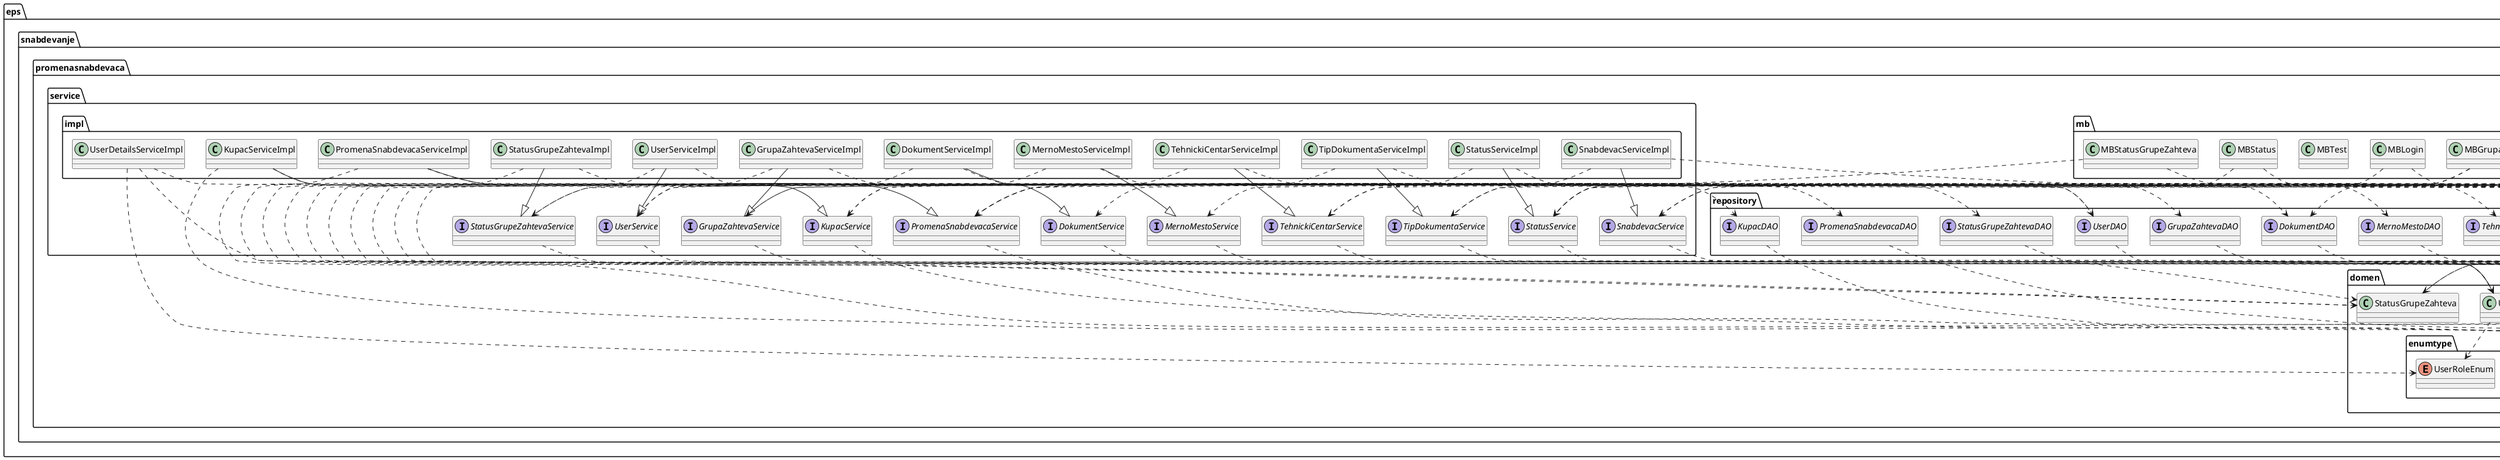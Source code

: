 @startuml
class eps.snabdevanje.promenasnabdevaca.config.MainWebAppInitializer
class eps.snabdevanje.promenasnabdevaca.config.SpringSecurityConfig
class eps.snabdevanje.promenasnabdevaca.config.TransPersistenceJPAConfig
class eps.snabdevanje.promenasnabdevaca.domen.Dokument
class eps.snabdevanje.promenasnabdevaca.domen.GrupaZahteva
class eps.snabdevanje.promenasnabdevaca.domen.Kupac
class eps.snabdevanje.promenasnabdevaca.domen.KupacFizickoLice
class eps.snabdevanje.promenasnabdevaca.domen.KupacPravnoLice
class eps.snabdevanje.promenasnabdevaca.domen.MernoMesto
class eps.snabdevanje.promenasnabdevaca.domen.PromenaSnabdevaca
class eps.snabdevanje.promenasnabdevaca.domen.PromenaSnabdevacaDolazak
class eps.snabdevanje.promenasnabdevaca.domen.PromenaSnabdevacaOdlazak
class eps.snabdevanje.promenasnabdevaca.domen.Snabdevac
class eps.snabdevanje.promenasnabdevaca.domen.Status
class eps.snabdevanje.promenasnabdevaca.domen.StatusGrupeZahteva
class eps.snabdevanje.promenasnabdevaca.domen.TehnickiCentar
class eps.snabdevanje.promenasnabdevaca.domen.TipDokumenta
class eps.snabdevanje.promenasnabdevaca.domen.User
class eps.snabdevanje.promenasnabdevaca.lazyViews.LazyDataModelDokument
class eps.snabdevanje.promenasnabdevaca.lazyViews.LazyDataModelGrupaZahteva
class eps.snabdevanje.promenasnabdevaca.lazyViews.LazyDataModelKupac
class eps.snabdevanje.promenasnabdevaca.lazyViews.LazyDataModelMernoMesto
class eps.snabdevanje.promenasnabdevaca.lazyViews.LazyDataModelPromenaSnabdevaca
class eps.snabdevanje.promenasnabdevaca.lazyViews.LazyDataModelSnabdevac
class eps.snabdevanje.promenasnabdevaca.lazyViews.LazyDataModelTehnickiCentar
class eps.snabdevanje.promenasnabdevaca.lazyViews.LazyDataModelTipDokumenta
class eps.snabdevanje.promenasnabdevaca.lazyViews.LazyDataModelUser
class eps.snabdevanje.promenasnabdevaca.lazyViews.LazySorterPromenaSnabdevaca
class eps.snabdevanje.promenasnabdevaca.mb.MBDokument
class eps.snabdevanje.promenasnabdevaca.mb.MBFinProvera
class eps.snabdevanje.promenasnabdevaca.mb.MBGrupaZahteva
class eps.snabdevanje.promenasnabdevaca.mb.MBKupac
class eps.snabdevanje.promenasnabdevaca.mb.MBLogin
class eps.snabdevanje.promenasnabdevaca.mb.MBMernoMesto
class eps.snabdevanje.promenasnabdevaca.mb.MBPromenaSnabdevacaOdlazak
class eps.snabdevanje.promenasnabdevaca.mb.MBSnabdevac
class eps.snabdevanje.promenasnabdevaca.mb.MBStatus
class eps.snabdevanje.promenasnabdevaca.mb.MBStatusGrupeZahteva
class eps.snabdevanje.promenasnabdevaca.mb.MBTehnickiCentar
class eps.snabdevanje.promenasnabdevaca.mb.MBTest
class eps.snabdevanje.promenasnabdevaca.mb.MBTipDokumenta
class eps.snabdevanje.promenasnabdevaca.mb.MBUser
class eps.snabdevanje.promenasnabdevaca.service.impl.DokumentServiceImpl
class eps.snabdevanje.promenasnabdevaca.service.impl.GrupaZahtevaServiceImpl
class eps.snabdevanje.promenasnabdevaca.service.impl.KupacServiceImpl
class eps.snabdevanje.promenasnabdevaca.service.impl.MernoMestoServiceImpl
class eps.snabdevanje.promenasnabdevaca.service.impl.PromenaSnabdevacaServiceImpl
class eps.snabdevanje.promenasnabdevaca.service.impl.SnabdevacServiceImpl
class eps.snabdevanje.promenasnabdevaca.service.impl.StatusGrupeZahtevaImpl
class eps.snabdevanje.promenasnabdevaca.service.impl.StatusServiceImpl
class eps.snabdevanje.promenasnabdevaca.service.impl.TehnickiCentarServiceImpl
class eps.snabdevanje.promenasnabdevaca.service.impl.TipDokumentaServiceImpl
class eps.snabdevanje.promenasnabdevaca.service.impl.UserDetailsServiceImpl
class eps.snabdevanje.promenasnabdevaca.service.impl.UserServiceImpl
enum eps.snabdevanje.promenasnabdevaca.domen.enumtype.UserRoleEnum
interface eps.snabdevanje.promenasnabdevaca.repository.DokumentDAO
interface eps.snabdevanje.promenasnabdevaca.repository.GrupaZahtevaDAO
interface eps.snabdevanje.promenasnabdevaca.repository.KupacDAO
interface eps.snabdevanje.promenasnabdevaca.repository.MernoMestoDAO
interface eps.snabdevanje.promenasnabdevaca.repository.PromenaSnabdevacaDAO
interface eps.snabdevanje.promenasnabdevaca.repository.SnabdevacDAO
interface eps.snabdevanje.promenasnabdevaca.repository.StatusDAO
interface eps.snabdevanje.promenasnabdevaca.repository.StatusGrupeZahtevaDAO
interface eps.snabdevanje.promenasnabdevaca.repository.TehnickiCentarDAO
interface eps.snabdevanje.promenasnabdevaca.repository.TipDokumentaDAO
interface eps.snabdevanje.promenasnabdevaca.repository.UserDAO
interface eps.snabdevanje.promenasnabdevaca.service.DokumentService
interface eps.snabdevanje.promenasnabdevaca.service.GrupaZahtevaService
interface eps.snabdevanje.promenasnabdevaca.service.KupacService
interface eps.snabdevanje.promenasnabdevaca.service.MernoMestoService
interface eps.snabdevanje.promenasnabdevaca.service.PromenaSnabdevacaService
interface eps.snabdevanje.promenasnabdevaca.service.SnabdevacService
interface eps.snabdevanje.promenasnabdevaca.service.StatusGrupeZahtevaService
interface eps.snabdevanje.promenasnabdevaca.service.StatusService
interface eps.snabdevanje.promenasnabdevaca.service.TehnickiCentarService
interface eps.snabdevanje.promenasnabdevaca.service.TipDokumentaService
interface eps.snabdevanje.promenasnabdevaca.service.UserService
eps.snabdevanje.promenasnabdevaca.domen.KupacFizickoLice --|> eps.snabdevanje.promenasnabdevaca.domen.Kupac
eps.snabdevanje.promenasnabdevaca.domen.KupacPravnoLice --|> eps.snabdevanje.promenasnabdevaca.domen.Kupac
eps.snabdevanje.promenasnabdevaca.domen.PromenaSnabdevacaDolazak --|> eps.snabdevanje.promenasnabdevaca.domen.PromenaSnabdevaca
eps.snabdevanje.promenasnabdevaca.domen.PromenaSnabdevacaOdlazak --|> eps.snabdevanje.promenasnabdevaca.domen.PromenaSnabdevaca
eps.snabdevanje.promenasnabdevaca.domen.User ..> eps.snabdevanje.promenasnabdevaca.domen.enumtype.UserRoleEnum
eps.snabdevanje.promenasnabdevaca.lazyViews.LazyDataModelDokument ..> eps.snabdevanje.promenasnabdevaca.domen.Dokument
eps.snabdevanje.promenasnabdevaca.lazyViews.LazyDataModelGrupaZahteva ..> eps.snabdevanje.promenasnabdevaca.domen.GrupaZahteva
eps.snabdevanje.promenasnabdevaca.lazyViews.LazyDataModelKupac ..> eps.snabdevanje.promenasnabdevaca.domen.Kupac
eps.snabdevanje.promenasnabdevaca.lazyViews.LazyDataModelMernoMesto ..> eps.snabdevanje.promenasnabdevaca.domen.MernoMesto
eps.snabdevanje.promenasnabdevaca.lazyViews.LazyDataModelPromenaSnabdevaca ..> eps.snabdevanje.promenasnabdevaca.domen.Kupac
eps.snabdevanje.promenasnabdevaca.lazyViews.LazyDataModelPromenaSnabdevaca ..> eps.snabdevanje.promenasnabdevaca.domen.PromenaSnabdevaca
eps.snabdevanje.promenasnabdevaca.lazyViews.LazyDataModelPromenaSnabdevaca ..> eps.snabdevanje.promenasnabdevaca.domen.PromenaSnabdevacaOdlazak
eps.snabdevanje.promenasnabdevaca.lazyViews.LazyDataModelPromenaSnabdevaca ..> eps.snabdevanje.promenasnabdevaca.domen.Snabdevac
eps.snabdevanje.promenasnabdevaca.lazyViews.LazyDataModelPromenaSnabdevaca ..> eps.snabdevanje.promenasnabdevaca.domen.Status
eps.snabdevanje.promenasnabdevaca.lazyViews.LazyDataModelSnabdevac ..> eps.snabdevanje.promenasnabdevaca.domen.Snabdevac
eps.snabdevanje.promenasnabdevaca.lazyViews.LazyDataModelTehnickiCentar ..> eps.snabdevanje.promenasnabdevaca.domen.TehnickiCentar
eps.snabdevanje.promenasnabdevaca.lazyViews.LazyDataModelTipDokumenta ..> eps.snabdevanje.promenasnabdevaca.domen.TipDokumenta
eps.snabdevanje.promenasnabdevaca.lazyViews.LazyDataModelUser ..> eps.snabdevanje.promenasnabdevaca.domen.User
eps.snabdevanje.promenasnabdevaca.lazyViews.LazySorterPromenaSnabdevaca ..> eps.snabdevanje.promenasnabdevaca.domen.Kupac
eps.snabdevanje.promenasnabdevaca.lazyViews.LazySorterPromenaSnabdevaca ..> eps.snabdevanje.promenasnabdevaca.domen.PromenaSnabdevaca
eps.snabdevanje.promenasnabdevaca.lazyViews.LazySorterPromenaSnabdevaca ..> eps.snabdevanje.promenasnabdevaca.domen.PromenaSnabdevacaOdlazak
eps.snabdevanje.promenasnabdevaca.lazyViews.LazySorterPromenaSnabdevaca ..> eps.snabdevanje.promenasnabdevaca.domen.Snabdevac
eps.snabdevanje.promenasnabdevaca.lazyViews.LazySorterPromenaSnabdevaca ..> eps.snabdevanje.promenasnabdevaca.domen.Status
eps.snabdevanje.promenasnabdevaca.mb.MBDokument ..> eps.snabdevanje.promenasnabdevaca.domen.Dokument
eps.snabdevanje.promenasnabdevaca.mb.MBDokument ..> eps.snabdevanje.promenasnabdevaca.domen.PromenaSnabdevaca
eps.snabdevanje.promenasnabdevaca.mb.MBDokument ..> eps.snabdevanje.promenasnabdevaca.domen.TipDokumenta
eps.snabdevanje.promenasnabdevaca.mb.MBDokument ..> eps.snabdevanje.promenasnabdevaca.lazyViews.LazyDataModelDokument
eps.snabdevanje.promenasnabdevaca.mb.MBDokument ..> eps.snabdevanje.promenasnabdevaca.repository.DokumentDAO
eps.snabdevanje.promenasnabdevaca.mb.MBDokument ..> eps.snabdevanje.promenasnabdevaca.service.DokumentService
eps.snabdevanje.promenasnabdevaca.mb.MBDokument ..> eps.snabdevanje.promenasnabdevaca.service.TipDokumentaService
eps.snabdevanje.promenasnabdevaca.mb.MBFinProvera ..> eps.snabdevanje.promenasnabdevaca.domen.PromenaSnabdevaca
eps.snabdevanje.promenasnabdevaca.mb.MBFinProvera ..> eps.snabdevanje.promenasnabdevaca.domen.PromenaSnabdevacaOdlazak
eps.snabdevanje.promenasnabdevaca.mb.MBFinProvera ..> eps.snabdevanje.promenasnabdevaca.lazyViews.LazyDataModelPromenaSnabdevaca
eps.snabdevanje.promenasnabdevaca.mb.MBFinProvera ..> eps.snabdevanje.promenasnabdevaca.service.PromenaSnabdevacaService
eps.snabdevanje.promenasnabdevaca.mb.MBFinProvera ..> eps.snabdevanje.promenasnabdevaca.service.StatusService
eps.snabdevanje.promenasnabdevaca.mb.MBGrupaZahteva ..> eps.snabdevanje.promenasnabdevaca.domen.GrupaZahteva
eps.snabdevanje.promenasnabdevaca.mb.MBGrupaZahteva ..> eps.snabdevanje.promenasnabdevaca.domen.StatusGrupeZahteva
eps.snabdevanje.promenasnabdevaca.mb.MBGrupaZahteva ..> eps.snabdevanje.promenasnabdevaca.lazyViews.LazyDataModelGrupaZahteva
eps.snabdevanje.promenasnabdevaca.mb.MBGrupaZahteva ..> eps.snabdevanje.promenasnabdevaca.service.GrupaZahtevaService
eps.snabdevanje.promenasnabdevaca.mb.MBGrupaZahteva ..> eps.snabdevanje.promenasnabdevaca.service.StatusGrupeZahtevaService
eps.snabdevanje.promenasnabdevaca.mb.MBKupac ..> eps.snabdevanje.promenasnabdevaca.domen.Kupac
eps.snabdevanje.promenasnabdevaca.mb.MBKupac ..> eps.snabdevanje.promenasnabdevaca.domen.KupacFizickoLice
eps.snabdevanje.promenasnabdevaca.mb.MBKupac ..> eps.snabdevanje.promenasnabdevaca.domen.KupacPravnoLice
eps.snabdevanje.promenasnabdevaca.mb.MBKupac ..> eps.snabdevanje.promenasnabdevaca.lazyViews.LazyDataModelKupac
eps.snabdevanje.promenasnabdevaca.mb.MBKupac ..> eps.snabdevanje.promenasnabdevaca.service.KupacService
eps.snabdevanje.promenasnabdevaca.mb.MBLogin ..> eps.snabdevanje.promenasnabdevaca.domen.User
eps.snabdevanje.promenasnabdevaca.mb.MBLogin ..> eps.snabdevanje.promenasnabdevaca.service.UserService
eps.snabdevanje.promenasnabdevaca.mb.MBMernoMesto ..> eps.snabdevanje.promenasnabdevaca.domen.MernoMesto
eps.snabdevanje.promenasnabdevaca.mb.MBMernoMesto ..> eps.snabdevanje.promenasnabdevaca.domen.PromenaSnabdevaca
eps.snabdevanje.promenasnabdevaca.mb.MBMernoMesto ..> eps.snabdevanje.promenasnabdevaca.domen.TehnickiCentar
eps.snabdevanje.promenasnabdevaca.mb.MBMernoMesto ..> eps.snabdevanje.promenasnabdevaca.lazyViews.LazyDataModelMernoMesto
eps.snabdevanje.promenasnabdevaca.mb.MBMernoMesto ..> eps.snabdevanje.promenasnabdevaca.service.MernoMestoService
eps.snabdevanje.promenasnabdevaca.mb.MBMernoMesto ..> eps.snabdevanje.promenasnabdevaca.service.PromenaSnabdevacaService
eps.snabdevanje.promenasnabdevaca.mb.MBMernoMesto ..> eps.snabdevanje.promenasnabdevaca.service.TehnickiCentarService
eps.snabdevanje.promenasnabdevaca.mb.MBPromenaSnabdevacaOdlazak ..> eps.snabdevanje.promenasnabdevaca.domen.PromenaSnabdevaca
eps.snabdevanje.promenasnabdevaca.mb.MBPromenaSnabdevacaOdlazak ..> eps.snabdevanje.promenasnabdevaca.domen.PromenaSnabdevacaOdlazak
eps.snabdevanje.promenasnabdevaca.mb.MBPromenaSnabdevacaOdlazak ..> eps.snabdevanje.promenasnabdevaca.domen.Snabdevac
eps.snabdevanje.promenasnabdevaca.mb.MBPromenaSnabdevacaOdlazak ..> eps.snabdevanje.promenasnabdevaca.lazyViews.LazyDataModelPromenaSnabdevaca
eps.snabdevanje.promenasnabdevaca.mb.MBPromenaSnabdevacaOdlazak ..> eps.snabdevanje.promenasnabdevaca.service.GrupaZahtevaService
eps.snabdevanje.promenasnabdevaca.mb.MBPromenaSnabdevacaOdlazak ..> eps.snabdevanje.promenasnabdevaca.service.KupacService
eps.snabdevanje.promenasnabdevaca.mb.MBPromenaSnabdevacaOdlazak ..> eps.snabdevanje.promenasnabdevaca.service.PromenaSnabdevacaService
eps.snabdevanje.promenasnabdevaca.mb.MBPromenaSnabdevacaOdlazak ..> eps.snabdevanje.promenasnabdevaca.service.SnabdevacService
eps.snabdevanje.promenasnabdevaca.mb.MBPromenaSnabdevacaOdlazak ..> eps.snabdevanje.promenasnabdevaca.service.StatusService
eps.snabdevanje.promenasnabdevaca.mb.MBSnabdevac ..> eps.snabdevanje.promenasnabdevaca.domen.Snabdevac
eps.snabdevanje.promenasnabdevaca.mb.MBSnabdevac ..> eps.snabdevanje.promenasnabdevaca.lazyViews.LazyDataModelSnabdevac
eps.snabdevanje.promenasnabdevaca.mb.MBSnabdevac ..> eps.snabdevanje.promenasnabdevaca.lazyViews.LazyDataModelTehnickiCentar
eps.snabdevanje.promenasnabdevaca.mb.MBSnabdevac ..> eps.snabdevanje.promenasnabdevaca.service.SnabdevacService
eps.snabdevanje.promenasnabdevaca.mb.MBStatus ..> eps.snabdevanje.promenasnabdevaca.domen.Status
eps.snabdevanje.promenasnabdevaca.mb.MBStatus ..> eps.snabdevanje.promenasnabdevaca.service.StatusService
eps.snabdevanje.promenasnabdevaca.mb.MBStatusGrupeZahteva ..> eps.snabdevanje.promenasnabdevaca.domen.StatusGrupeZahteva
eps.snabdevanje.promenasnabdevaca.mb.MBStatusGrupeZahteva ..> eps.snabdevanje.promenasnabdevaca.service.StatusGrupeZahtevaService
eps.snabdevanje.promenasnabdevaca.mb.MBTehnickiCentar ..> eps.snabdevanje.promenasnabdevaca.domen.MernoMesto
eps.snabdevanje.promenasnabdevaca.mb.MBTehnickiCentar ..> eps.snabdevanje.promenasnabdevaca.domen.TehnickiCentar
eps.snabdevanje.promenasnabdevaca.mb.MBTehnickiCentar ..> eps.snabdevanje.promenasnabdevaca.lazyViews.LazyDataModelTehnickiCentar
eps.snabdevanje.promenasnabdevaca.mb.MBTehnickiCentar ..> eps.snabdevanje.promenasnabdevaca.service.TehnickiCentarService
eps.snabdevanje.promenasnabdevaca.mb.MBTipDokumenta ..> eps.snabdevanje.promenasnabdevaca.domen.TipDokumenta
eps.snabdevanje.promenasnabdevaca.mb.MBTipDokumenta ..> eps.snabdevanje.promenasnabdevaca.lazyViews.LazyDataModelTipDokumenta
eps.snabdevanje.promenasnabdevaca.mb.MBTipDokumenta ..> eps.snabdevanje.promenasnabdevaca.service.TipDokumentaService
eps.snabdevanje.promenasnabdevaca.mb.MBUser ..> eps.snabdevanje.promenasnabdevaca.domen.User
eps.snabdevanje.promenasnabdevaca.mb.MBUser ..> eps.snabdevanje.promenasnabdevaca.lazyViews.LazyDataModelUser
eps.snabdevanje.promenasnabdevaca.mb.MBUser ..> eps.snabdevanje.promenasnabdevaca.service.UserService
eps.snabdevanje.promenasnabdevaca.service.impl.DokumentServiceImpl ..> eps.snabdevanje.promenasnabdevaca.domen.Dokument
eps.snabdevanje.promenasnabdevaca.service.impl.DokumentServiceImpl ..> eps.snabdevanje.promenasnabdevaca.repository.DokumentDAO
eps.snabdevanje.promenasnabdevaca.service.impl.DokumentServiceImpl --|> eps.snabdevanje.promenasnabdevaca.service.DokumentService
eps.snabdevanje.promenasnabdevaca.service.impl.GrupaZahtevaServiceImpl ..> eps.snabdevanje.promenasnabdevaca.domen.GrupaZahteva
eps.snabdevanje.promenasnabdevaca.service.impl.GrupaZahtevaServiceImpl ..> eps.snabdevanje.promenasnabdevaca.repository.GrupaZahtevaDAO
eps.snabdevanje.promenasnabdevaca.service.impl.GrupaZahtevaServiceImpl --|> eps.snabdevanje.promenasnabdevaca.service.GrupaZahtevaService
eps.snabdevanje.promenasnabdevaca.service.impl.KupacServiceImpl ..> eps.snabdevanje.promenasnabdevaca.domen.Kupac
eps.snabdevanje.promenasnabdevaca.service.impl.KupacServiceImpl ..> eps.snabdevanje.promenasnabdevaca.repository.KupacDAO
eps.snabdevanje.promenasnabdevaca.service.impl.KupacServiceImpl --|> eps.snabdevanje.promenasnabdevaca.service.KupacService
eps.snabdevanje.promenasnabdevaca.service.impl.MernoMestoServiceImpl ..> eps.snabdevanje.promenasnabdevaca.domen.MernoMesto
eps.snabdevanje.promenasnabdevaca.service.impl.MernoMestoServiceImpl ..> eps.snabdevanje.promenasnabdevaca.repository.MernoMestoDAO
eps.snabdevanje.promenasnabdevaca.service.impl.MernoMestoServiceImpl --|> eps.snabdevanje.promenasnabdevaca.service.MernoMestoService
eps.snabdevanje.promenasnabdevaca.service.impl.PromenaSnabdevacaServiceImpl ..> eps.snabdevanje.promenasnabdevaca.domen.PromenaSnabdevaca
eps.snabdevanje.promenasnabdevaca.service.impl.PromenaSnabdevacaServiceImpl ..> eps.snabdevanje.promenasnabdevaca.repository.PromenaSnabdevacaDAO
eps.snabdevanje.promenasnabdevaca.service.impl.PromenaSnabdevacaServiceImpl --|> eps.snabdevanje.promenasnabdevaca.service.PromenaSnabdevacaService
eps.snabdevanje.promenasnabdevaca.service.impl.SnabdevacServiceImpl ..> eps.snabdevanje.promenasnabdevaca.domen.Snabdevac
eps.snabdevanje.promenasnabdevaca.service.impl.SnabdevacServiceImpl ..> eps.snabdevanje.promenasnabdevaca.repository.SnabdevacDAO
eps.snabdevanje.promenasnabdevaca.service.impl.SnabdevacServiceImpl --|> eps.snabdevanje.promenasnabdevaca.service.SnabdevacService
eps.snabdevanje.promenasnabdevaca.service.impl.StatusGrupeZahtevaImpl ..> eps.snabdevanje.promenasnabdevaca.domen.StatusGrupeZahteva
eps.snabdevanje.promenasnabdevaca.service.impl.StatusGrupeZahtevaImpl ..> eps.snabdevanje.promenasnabdevaca.repository.StatusGrupeZahtevaDAO
eps.snabdevanje.promenasnabdevaca.service.impl.StatusGrupeZahtevaImpl --|> eps.snabdevanje.promenasnabdevaca.service.StatusGrupeZahtevaService
eps.snabdevanje.promenasnabdevaca.service.impl.StatusServiceImpl ..> eps.snabdevanje.promenasnabdevaca.domen.Status
eps.snabdevanje.promenasnabdevaca.service.impl.StatusServiceImpl ..> eps.snabdevanje.promenasnabdevaca.repository.StatusDAO
eps.snabdevanje.promenasnabdevaca.service.impl.StatusServiceImpl --|> eps.snabdevanje.promenasnabdevaca.service.StatusService
eps.snabdevanje.promenasnabdevaca.service.impl.TehnickiCentarServiceImpl ..> eps.snabdevanje.promenasnabdevaca.domen.TehnickiCentar
eps.snabdevanje.promenasnabdevaca.service.impl.TehnickiCentarServiceImpl ..> eps.snabdevanje.promenasnabdevaca.repository.TehnickiCentarDAO
eps.snabdevanje.promenasnabdevaca.service.impl.TehnickiCentarServiceImpl --|> eps.snabdevanje.promenasnabdevaca.service.TehnickiCentarService
eps.snabdevanje.promenasnabdevaca.service.impl.TipDokumentaServiceImpl ..> eps.snabdevanje.promenasnabdevaca.domen.TipDokumenta
eps.snabdevanje.promenasnabdevaca.service.impl.TipDokumentaServiceImpl ..> eps.snabdevanje.promenasnabdevaca.repository.TipDokumentaDAO
eps.snabdevanje.promenasnabdevaca.service.impl.TipDokumentaServiceImpl --|> eps.snabdevanje.promenasnabdevaca.service.TipDokumentaService
eps.snabdevanje.promenasnabdevaca.service.impl.UserDetailsServiceImpl ..> eps.snabdevanje.promenasnabdevaca.domen.User
eps.snabdevanje.promenasnabdevaca.service.impl.UserDetailsServiceImpl ..> eps.snabdevanje.promenasnabdevaca.domen.enumtype.UserRoleEnum
eps.snabdevanje.promenasnabdevaca.service.impl.UserDetailsServiceImpl ..> eps.snabdevanje.promenasnabdevaca.repository.UserDAO
eps.snabdevanje.promenasnabdevaca.service.impl.UserServiceImpl ..> eps.snabdevanje.promenasnabdevaca.domen.User
eps.snabdevanje.promenasnabdevaca.service.impl.UserServiceImpl ..> eps.snabdevanje.promenasnabdevaca.repository.UserDAO
eps.snabdevanje.promenasnabdevaca.service.impl.UserServiceImpl --|> eps.snabdevanje.promenasnabdevaca.service.UserService
eps.snabdevanje.promenasnabdevaca.repository.DokumentDAO ..> eps.snabdevanje.promenasnabdevaca.domen.Dokument
eps.snabdevanje.promenasnabdevaca.repository.GrupaZahtevaDAO ..> eps.snabdevanje.promenasnabdevaca.domen.GrupaZahteva
eps.snabdevanje.promenasnabdevaca.repository.KupacDAO ..> eps.snabdevanje.promenasnabdevaca.domen.Kupac
eps.snabdevanje.promenasnabdevaca.repository.MernoMestoDAO ..> eps.snabdevanje.promenasnabdevaca.domen.MernoMesto
eps.snabdevanje.promenasnabdevaca.repository.PromenaSnabdevacaDAO ..> eps.snabdevanje.promenasnabdevaca.domen.PromenaSnabdevaca
eps.snabdevanje.promenasnabdevaca.repository.SnabdevacDAO ..> eps.snabdevanje.promenasnabdevaca.domen.Snabdevac
eps.snabdevanje.promenasnabdevaca.repository.StatusDAO ..> eps.snabdevanje.promenasnabdevaca.domen.Status
eps.snabdevanje.promenasnabdevaca.repository.StatusGrupeZahtevaDAO ..> eps.snabdevanje.promenasnabdevaca.domen.StatusGrupeZahteva
eps.snabdevanje.promenasnabdevaca.repository.TehnickiCentarDAO ..> eps.snabdevanje.promenasnabdevaca.domen.TehnickiCentar
eps.snabdevanje.promenasnabdevaca.repository.TipDokumentaDAO ..> eps.snabdevanje.promenasnabdevaca.domen.TipDokumenta
eps.snabdevanje.promenasnabdevaca.repository.UserDAO ..> eps.snabdevanje.promenasnabdevaca.domen.User
eps.snabdevanje.promenasnabdevaca.service.DokumentService ..> eps.snabdevanje.promenasnabdevaca.domen.Dokument
eps.snabdevanje.promenasnabdevaca.service.GrupaZahtevaService ..> eps.snabdevanje.promenasnabdevaca.domen.GrupaZahteva
eps.snabdevanje.promenasnabdevaca.service.KupacService ..> eps.snabdevanje.promenasnabdevaca.domen.Kupac
eps.snabdevanje.promenasnabdevaca.service.MernoMestoService ..> eps.snabdevanje.promenasnabdevaca.domen.MernoMesto
eps.snabdevanje.promenasnabdevaca.service.PromenaSnabdevacaService ..> eps.snabdevanje.promenasnabdevaca.domen.PromenaSnabdevaca
eps.snabdevanje.promenasnabdevaca.service.SnabdevacService ..> eps.snabdevanje.promenasnabdevaca.domen.Snabdevac
eps.snabdevanje.promenasnabdevaca.service.StatusGrupeZahtevaService ..> eps.snabdevanje.promenasnabdevaca.domen.StatusGrupeZahteva
eps.snabdevanje.promenasnabdevaca.service.StatusService ..> eps.snabdevanje.promenasnabdevaca.domen.Status
eps.snabdevanje.promenasnabdevaca.service.TehnickiCentarService ..> eps.snabdevanje.promenasnabdevaca.domen.TehnickiCentar
eps.snabdevanje.promenasnabdevaca.service.TipDokumentaService ..> eps.snabdevanje.promenasnabdevaca.domen.TipDokumenta
eps.snabdevanje.promenasnabdevaca.service.UserService ..> eps.snabdevanje.promenasnabdevaca.domen.User
@enduml
